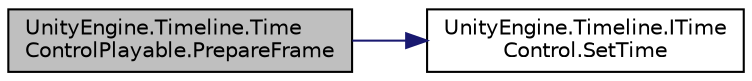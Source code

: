 digraph "UnityEngine.Timeline.TimeControlPlayable.PrepareFrame"
{
 // LATEX_PDF_SIZE
  edge [fontname="Helvetica",fontsize="10",labelfontname="Helvetica",labelfontsize="10"];
  node [fontname="Helvetica",fontsize="10",shape=record];
  rankdir="LR";
  Node1 [label="UnityEngine.Timeline.Time\lControlPlayable.PrepareFrame",height=0.2,width=0.4,color="black", fillcolor="grey75", style="filled", fontcolor="black",tooltip="This function is called during the PrepareFrame phase of the PlayableGraph."];
  Node1 -> Node2 [color="midnightblue",fontsize="10",style="solid",fontname="Helvetica"];
  Node2 [label="UnityEngine.Timeline.ITime\lControl.SetTime",height=0.2,width=0.4,color="black", fillcolor="white", style="filled",URL="$interface_unity_engine_1_1_timeline_1_1_i_time_control.html#ab4c0716cf185f3833bfdf3c332f9c913",tooltip="Called each frame the Timeline clip is active."];
}
